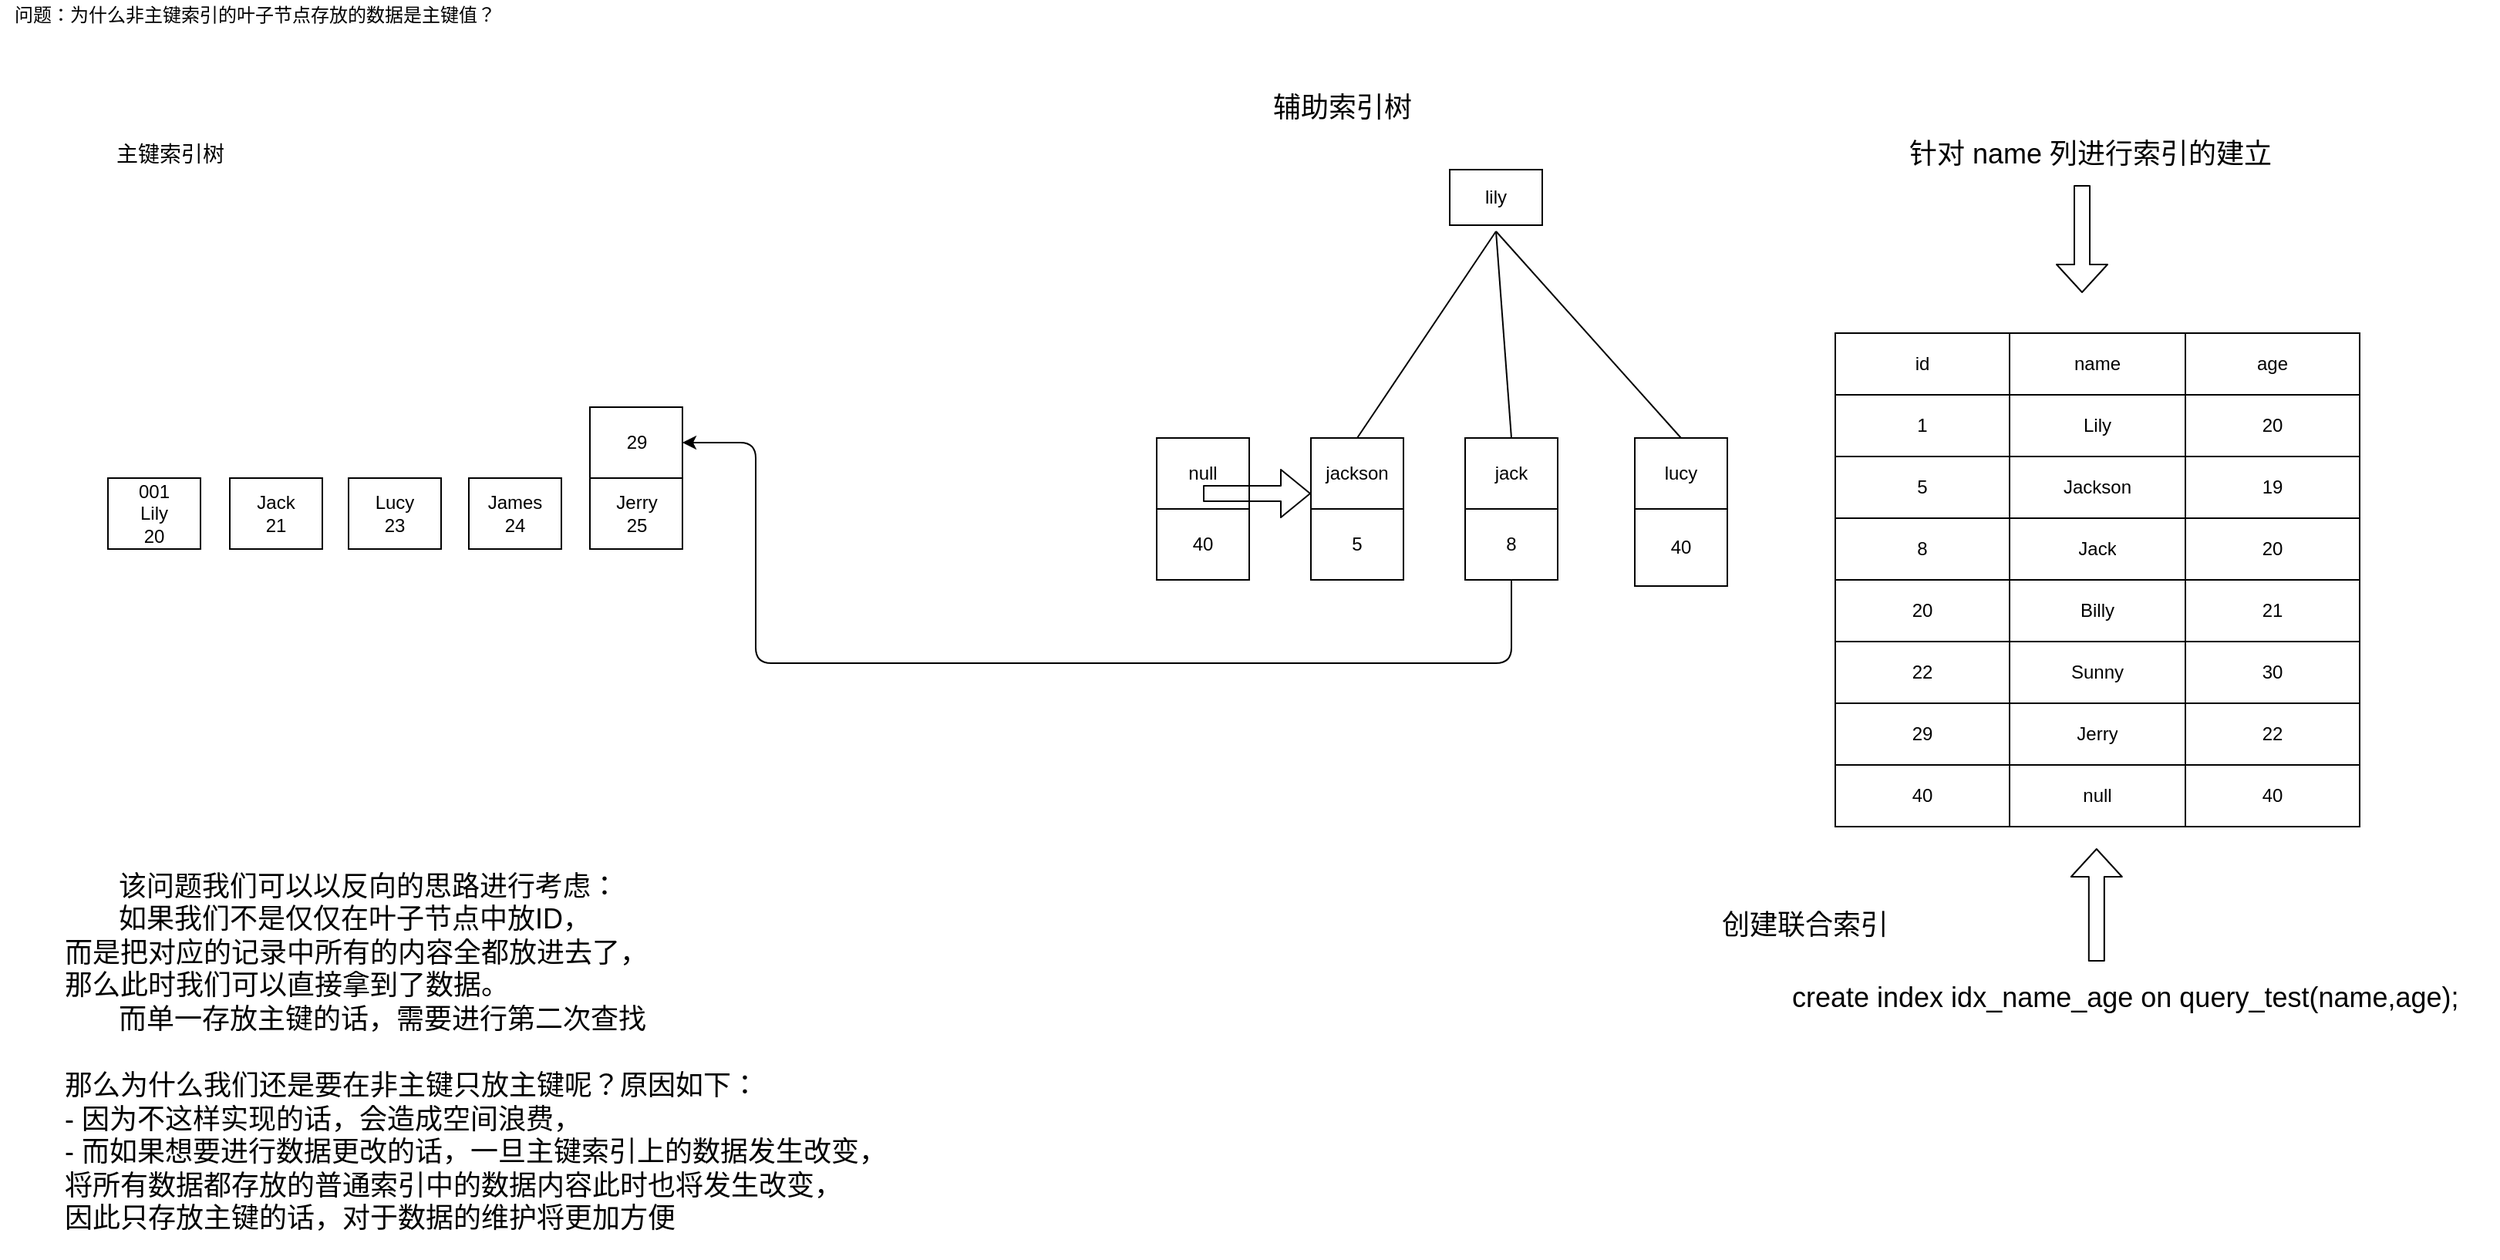 <mxfile version="14.9.6" type="github">
  <diagram id="cExTaso-KNT8QKJGvqpp" name="Page-1">
    <mxGraphModel dx="1645" dy="646" grid="1" gridSize="10" guides="1" tooltips="1" connect="1" arrows="1" fold="1" page="1" pageScale="1" pageWidth="827" pageHeight="1169" math="0" shadow="0">
      <root>
        <mxCell id="0" />
        <mxCell id="1" parent="0" />
        <mxCell id="x1zw4nd6OEulIW4w1ceg-1" value="" style="shape=image;verticalLabelPosition=bottom;labelBackgroundColor=#ffffff;verticalAlign=top;aspect=fixed;imageAspect=0;image=https://i.loli.net/2021/08/13/6gSBdHnD7qwvKIF.png;" parent="1" vertex="1">
          <mxGeometry x="80" y="170" width="730" height="292" as="geometry" />
        </mxCell>
        <mxCell id="x1zw4nd6OEulIW4w1ceg-2" value="001&lt;br&gt;Lily&lt;br&gt;20" style="rounded=0;whiteSpace=wrap;html=1;" parent="1" vertex="1">
          <mxGeometry x="120" y="430" width="60" height="46" as="geometry" />
        </mxCell>
        <mxCell id="x1zw4nd6OEulIW4w1ceg-3" value="Jack&lt;br&gt;21" style="rounded=0;whiteSpace=wrap;html=1;" parent="1" vertex="1">
          <mxGeometry x="199" y="430" width="60" height="46" as="geometry" />
        </mxCell>
        <mxCell id="x1zw4nd6OEulIW4w1ceg-4" value="Lucy&lt;br&gt;23" style="rounded=0;whiteSpace=wrap;html=1;" parent="1" vertex="1">
          <mxGeometry x="276" y="430" width="60" height="46" as="geometry" />
        </mxCell>
        <mxCell id="x1zw4nd6OEulIW4w1ceg-5" value="James&lt;br&gt;24" style="rounded=0;whiteSpace=wrap;html=1;" parent="1" vertex="1">
          <mxGeometry x="354" y="430" width="60" height="46" as="geometry" />
        </mxCell>
        <mxCell id="x1zw4nd6OEulIW4w1ceg-6" value="Jerry&lt;br&gt;25" style="rounded=0;whiteSpace=wrap;html=1;" parent="1" vertex="1">
          <mxGeometry x="432.5" y="430" width="60" height="46" as="geometry" />
        </mxCell>
        <mxCell id="x1zw4nd6OEulIW4w1ceg-7" value="29" style="rounded=0;whiteSpace=wrap;html=1;" parent="1" vertex="1">
          <mxGeometry x="432.5" y="384" width="60" height="46" as="geometry" />
        </mxCell>
        <mxCell id="x1zw4nd6OEulIW4w1ceg-8" value="lucy" style="rounded=0;whiteSpace=wrap;html=1;" parent="1" vertex="1">
          <mxGeometry x="1110" y="404" width="60" height="46" as="geometry" />
        </mxCell>
        <mxCell id="x1zw4nd6OEulIW4w1ceg-9" value="null" style="rounded=0;whiteSpace=wrap;html=1;" parent="1" vertex="1">
          <mxGeometry x="800" y="404" width="60" height="46" as="geometry" />
        </mxCell>
        <mxCell id="x1zw4nd6OEulIW4w1ceg-10" value="jackson" style="rounded=0;whiteSpace=wrap;html=1;" parent="1" vertex="1">
          <mxGeometry x="900" y="404" width="60" height="46" as="geometry" />
        </mxCell>
        <mxCell id="x1zw4nd6OEulIW4w1ceg-11" value="40" style="rounded=0;whiteSpace=wrap;html=1;" parent="1" vertex="1">
          <mxGeometry x="800" y="450" width="60" height="46" as="geometry" />
        </mxCell>
        <mxCell id="x1zw4nd6OEulIW4w1ceg-12" value="5" style="rounded=0;whiteSpace=wrap;html=1;" parent="1" vertex="1">
          <mxGeometry x="900" y="450" width="60" height="46" as="geometry" />
        </mxCell>
        <mxCell id="x1zw4nd6OEulIW4w1ceg-13" value="lily" style="rounded=0;whiteSpace=wrap;html=1;" parent="1" vertex="1">
          <mxGeometry x="990" y="230" width="60" height="36" as="geometry" />
        </mxCell>
        <mxCell id="x1zw4nd6OEulIW4w1ceg-14" value="jack" style="rounded=0;whiteSpace=wrap;html=1;" parent="1" vertex="1">
          <mxGeometry x="1000" y="404" width="60" height="46" as="geometry" />
        </mxCell>
        <mxCell id="x1zw4nd6OEulIW4w1ceg-15" value="8" style="rounded=0;whiteSpace=wrap;html=1;" parent="1" vertex="1">
          <mxGeometry x="1000" y="450" width="60" height="46" as="geometry" />
        </mxCell>
        <mxCell id="x1zw4nd6OEulIW4w1ceg-16" value="40" style="rounded=0;whiteSpace=wrap;html=1;" parent="1" vertex="1">
          <mxGeometry x="1110" y="450" width="60" height="50" as="geometry" />
        </mxCell>
        <mxCell id="x1zw4nd6OEulIW4w1ceg-17" value="" style="endArrow=none;html=1;exitX=0.5;exitY=0;exitDx=0;exitDy=0;" parent="1" source="x1zw4nd6OEulIW4w1ceg-14" edge="1">
          <mxGeometry width="50" height="50" relative="1" as="geometry">
            <mxPoint x="930" y="350" as="sourcePoint" />
            <mxPoint x="1020" y="270" as="targetPoint" />
          </mxGeometry>
        </mxCell>
        <mxCell id="x1zw4nd6OEulIW4w1ceg-18" value="" style="endArrow=none;html=1;entryX=0.5;entryY=0;entryDx=0;entryDy=0;" parent="1" target="x1zw4nd6OEulIW4w1ceg-8" edge="1">
          <mxGeometry width="50" height="50" relative="1" as="geometry">
            <mxPoint x="1020" y="270" as="sourcePoint" />
            <mxPoint x="1070" y="310" as="targetPoint" />
          </mxGeometry>
        </mxCell>
        <mxCell id="x1zw4nd6OEulIW4w1ceg-19" value="" style="endArrow=none;html=1;exitX=0.5;exitY=0;exitDx=0;exitDy=0;" parent="1" source="x1zw4nd6OEulIW4w1ceg-10" edge="1">
          <mxGeometry width="50" height="50" relative="1" as="geometry">
            <mxPoint x="1040" y="414" as="sourcePoint" />
            <mxPoint x="1020" y="270" as="targetPoint" />
          </mxGeometry>
        </mxCell>
        <mxCell id="x1zw4nd6OEulIW4w1ceg-20" value="" style="shape=flexArrow;endArrow=classic;html=1;" parent="1" edge="1">
          <mxGeometry width="50" height="50" relative="1" as="geometry">
            <mxPoint x="830" y="440" as="sourcePoint" />
            <mxPoint x="900" y="440" as="targetPoint" />
          </mxGeometry>
        </mxCell>
        <mxCell id="x1zw4nd6OEulIW4w1ceg-21" value="" style="endArrow=classic;html=1;exitX=0.5;exitY=1;exitDx=0;exitDy=0;entryX=1;entryY=0.5;entryDx=0;entryDy=0;" parent="1" source="x1zw4nd6OEulIW4w1ceg-15" target="x1zw4nd6OEulIW4w1ceg-7" edge="1">
          <mxGeometry width="50" height="50" relative="1" as="geometry">
            <mxPoint x="930" y="570" as="sourcePoint" />
            <mxPoint x="980" y="520" as="targetPoint" />
            <Array as="points">
              <mxPoint x="1030" y="550" />
              <mxPoint x="540" y="550" />
              <mxPoint x="540" y="407" />
            </Array>
          </mxGeometry>
        </mxCell>
        <mxCell id="x1zw4nd6OEulIW4w1ceg-22" value="" style="shape=table;html=1;whiteSpace=wrap;startSize=0;container=1;collapsible=0;childLayout=tableLayout;" parent="1" vertex="1">
          <mxGeometry x="1240" y="336" width="340" height="320" as="geometry" />
        </mxCell>
        <mxCell id="x1zw4nd6OEulIW4w1ceg-23" value="" style="shape=partialRectangle;html=1;whiteSpace=wrap;collapsible=0;dropTarget=0;pointerEvents=0;fillColor=none;top=0;left=0;bottom=0;right=0;points=[[0,0.5],[1,0.5]];portConstraint=eastwest;" parent="x1zw4nd6OEulIW4w1ceg-22" vertex="1">
          <mxGeometry width="340" height="40" as="geometry" />
        </mxCell>
        <mxCell id="x1zw4nd6OEulIW4w1ceg-24" value="id" style="shape=partialRectangle;html=1;whiteSpace=wrap;connectable=0;fillColor=none;top=0;left=0;bottom=0;right=0;overflow=hidden;pointerEvents=1;" parent="x1zw4nd6OEulIW4w1ceg-23" vertex="1">
          <mxGeometry width="113" height="40" as="geometry" />
        </mxCell>
        <mxCell id="x1zw4nd6OEulIW4w1ceg-25" value="name" style="shape=partialRectangle;html=1;whiteSpace=wrap;connectable=0;fillColor=none;top=0;left=0;bottom=0;right=0;overflow=hidden;pointerEvents=1;" parent="x1zw4nd6OEulIW4w1ceg-23" vertex="1">
          <mxGeometry x="113" width="114" height="40" as="geometry" />
        </mxCell>
        <mxCell id="x1zw4nd6OEulIW4w1ceg-26" value="age" style="shape=partialRectangle;html=1;whiteSpace=wrap;connectable=0;fillColor=none;top=0;left=0;bottom=0;right=0;overflow=hidden;pointerEvents=1;" parent="x1zw4nd6OEulIW4w1ceg-23" vertex="1">
          <mxGeometry x="227" width="113" height="40" as="geometry" />
        </mxCell>
        <mxCell id="x1zw4nd6OEulIW4w1ceg-27" value="" style="shape=partialRectangle;html=1;whiteSpace=wrap;collapsible=0;dropTarget=0;pointerEvents=0;fillColor=none;top=0;left=0;bottom=0;right=0;points=[[0,0.5],[1,0.5]];portConstraint=eastwest;" parent="x1zw4nd6OEulIW4w1ceg-22" vertex="1">
          <mxGeometry y="40" width="340" height="40" as="geometry" />
        </mxCell>
        <mxCell id="x1zw4nd6OEulIW4w1ceg-28" value="1" style="shape=partialRectangle;html=1;whiteSpace=wrap;connectable=0;fillColor=none;top=0;left=0;bottom=0;right=0;overflow=hidden;pointerEvents=1;" parent="x1zw4nd6OEulIW4w1ceg-27" vertex="1">
          <mxGeometry width="113" height="40" as="geometry" />
        </mxCell>
        <mxCell id="x1zw4nd6OEulIW4w1ceg-29" value="Lily" style="shape=partialRectangle;html=1;whiteSpace=wrap;connectable=0;fillColor=none;top=0;left=0;bottom=0;right=0;overflow=hidden;pointerEvents=1;" parent="x1zw4nd6OEulIW4w1ceg-27" vertex="1">
          <mxGeometry x="113" width="114" height="40" as="geometry" />
        </mxCell>
        <mxCell id="x1zw4nd6OEulIW4w1ceg-30" value="20" style="shape=partialRectangle;html=1;whiteSpace=wrap;connectable=0;fillColor=none;top=0;left=0;bottom=0;right=0;overflow=hidden;pointerEvents=1;" parent="x1zw4nd6OEulIW4w1ceg-27" vertex="1">
          <mxGeometry x="227" width="113" height="40" as="geometry" />
        </mxCell>
        <mxCell id="x1zw4nd6OEulIW4w1ceg-31" value="" style="shape=partialRectangle;html=1;whiteSpace=wrap;collapsible=0;dropTarget=0;pointerEvents=0;fillColor=none;top=0;left=0;bottom=0;right=0;points=[[0,0.5],[1,0.5]];portConstraint=eastwest;" parent="x1zw4nd6OEulIW4w1ceg-22" vertex="1">
          <mxGeometry y="80" width="340" height="40" as="geometry" />
        </mxCell>
        <mxCell id="x1zw4nd6OEulIW4w1ceg-32" value="5" style="shape=partialRectangle;html=1;whiteSpace=wrap;connectable=0;fillColor=none;top=0;left=0;bottom=0;right=0;overflow=hidden;pointerEvents=1;" parent="x1zw4nd6OEulIW4w1ceg-31" vertex="1">
          <mxGeometry width="113" height="40" as="geometry" />
        </mxCell>
        <mxCell id="x1zw4nd6OEulIW4w1ceg-33" value="Jackson" style="shape=partialRectangle;html=1;whiteSpace=wrap;connectable=0;fillColor=none;top=0;left=0;bottom=0;right=0;overflow=hidden;pointerEvents=1;" parent="x1zw4nd6OEulIW4w1ceg-31" vertex="1">
          <mxGeometry x="113" width="114" height="40" as="geometry" />
        </mxCell>
        <mxCell id="x1zw4nd6OEulIW4w1ceg-34" value="19" style="shape=partialRectangle;html=1;whiteSpace=wrap;connectable=0;fillColor=none;top=0;left=0;bottom=0;right=0;overflow=hidden;pointerEvents=1;" parent="x1zw4nd6OEulIW4w1ceg-31" vertex="1">
          <mxGeometry x="227" width="113" height="40" as="geometry" />
        </mxCell>
        <mxCell id="x1zw4nd6OEulIW4w1ceg-35" value="" style="shape=partialRectangle;html=1;whiteSpace=wrap;collapsible=0;dropTarget=0;pointerEvents=0;fillColor=none;top=0;left=0;bottom=0;right=0;points=[[0,0.5],[1,0.5]];portConstraint=eastwest;" parent="x1zw4nd6OEulIW4w1ceg-22" vertex="1">
          <mxGeometry y="120" width="340" height="40" as="geometry" />
        </mxCell>
        <mxCell id="x1zw4nd6OEulIW4w1ceg-36" value="8" style="shape=partialRectangle;html=1;whiteSpace=wrap;connectable=0;fillColor=none;top=0;left=0;bottom=0;right=0;overflow=hidden;pointerEvents=1;" parent="x1zw4nd6OEulIW4w1ceg-35" vertex="1">
          <mxGeometry width="113" height="40" as="geometry" />
        </mxCell>
        <mxCell id="x1zw4nd6OEulIW4w1ceg-37" value="Jack" style="shape=partialRectangle;html=1;whiteSpace=wrap;connectable=0;fillColor=none;top=0;left=0;bottom=0;right=0;overflow=hidden;pointerEvents=1;" parent="x1zw4nd6OEulIW4w1ceg-35" vertex="1">
          <mxGeometry x="113" width="114" height="40" as="geometry" />
        </mxCell>
        <mxCell id="x1zw4nd6OEulIW4w1ceg-38" value="20" style="shape=partialRectangle;html=1;whiteSpace=wrap;connectable=0;fillColor=none;top=0;left=0;bottom=0;right=0;overflow=hidden;pointerEvents=1;" parent="x1zw4nd6OEulIW4w1ceg-35" vertex="1">
          <mxGeometry x="227" width="113" height="40" as="geometry" />
        </mxCell>
        <mxCell id="x1zw4nd6OEulIW4w1ceg-39" value="" style="shape=partialRectangle;html=1;whiteSpace=wrap;collapsible=0;dropTarget=0;pointerEvents=0;fillColor=none;top=0;left=0;bottom=0;right=0;points=[[0,0.5],[1,0.5]];portConstraint=eastwest;" parent="x1zw4nd6OEulIW4w1ceg-22" vertex="1">
          <mxGeometry y="160" width="340" height="40" as="geometry" />
        </mxCell>
        <mxCell id="x1zw4nd6OEulIW4w1ceg-40" value="20" style="shape=partialRectangle;html=1;whiteSpace=wrap;connectable=0;fillColor=none;top=0;left=0;bottom=0;right=0;overflow=hidden;pointerEvents=1;" parent="x1zw4nd6OEulIW4w1ceg-39" vertex="1">
          <mxGeometry width="113" height="40" as="geometry" />
        </mxCell>
        <mxCell id="x1zw4nd6OEulIW4w1ceg-41" value="Billy" style="shape=partialRectangle;html=1;whiteSpace=wrap;connectable=0;fillColor=none;top=0;left=0;bottom=0;right=0;overflow=hidden;pointerEvents=1;" parent="x1zw4nd6OEulIW4w1ceg-39" vertex="1">
          <mxGeometry x="113" width="114" height="40" as="geometry" />
        </mxCell>
        <mxCell id="x1zw4nd6OEulIW4w1ceg-42" value="21" style="shape=partialRectangle;html=1;whiteSpace=wrap;connectable=0;fillColor=none;top=0;left=0;bottom=0;right=0;overflow=hidden;pointerEvents=1;" parent="x1zw4nd6OEulIW4w1ceg-39" vertex="1">
          <mxGeometry x="227" width="113" height="40" as="geometry" />
        </mxCell>
        <mxCell id="x1zw4nd6OEulIW4w1ceg-43" value="" style="shape=partialRectangle;html=1;whiteSpace=wrap;collapsible=0;dropTarget=0;pointerEvents=0;fillColor=none;top=0;left=0;bottom=0;right=0;points=[[0,0.5],[1,0.5]];portConstraint=eastwest;" parent="x1zw4nd6OEulIW4w1ceg-22" vertex="1">
          <mxGeometry y="200" width="340" height="40" as="geometry" />
        </mxCell>
        <mxCell id="x1zw4nd6OEulIW4w1ceg-44" value="22" style="shape=partialRectangle;html=1;whiteSpace=wrap;connectable=0;fillColor=none;top=0;left=0;bottom=0;right=0;overflow=hidden;pointerEvents=1;" parent="x1zw4nd6OEulIW4w1ceg-43" vertex="1">
          <mxGeometry width="113" height="40" as="geometry" />
        </mxCell>
        <mxCell id="x1zw4nd6OEulIW4w1ceg-45" value="Sunny" style="shape=partialRectangle;html=1;whiteSpace=wrap;connectable=0;fillColor=none;top=0;left=0;bottom=0;right=0;overflow=hidden;pointerEvents=1;" parent="x1zw4nd6OEulIW4w1ceg-43" vertex="1">
          <mxGeometry x="113" width="114" height="40" as="geometry" />
        </mxCell>
        <mxCell id="x1zw4nd6OEulIW4w1ceg-46" value="30" style="shape=partialRectangle;html=1;whiteSpace=wrap;connectable=0;fillColor=none;top=0;left=0;bottom=0;right=0;overflow=hidden;pointerEvents=1;" parent="x1zw4nd6OEulIW4w1ceg-43" vertex="1">
          <mxGeometry x="227" width="113" height="40" as="geometry" />
        </mxCell>
        <mxCell id="x1zw4nd6OEulIW4w1ceg-47" value="" style="shape=partialRectangle;html=1;whiteSpace=wrap;collapsible=0;dropTarget=0;pointerEvents=0;fillColor=none;top=0;left=0;bottom=0;right=0;points=[[0,0.5],[1,0.5]];portConstraint=eastwest;" parent="x1zw4nd6OEulIW4w1ceg-22" vertex="1">
          <mxGeometry y="240" width="340" height="40" as="geometry" />
        </mxCell>
        <mxCell id="x1zw4nd6OEulIW4w1ceg-48" value="29" style="shape=partialRectangle;html=1;whiteSpace=wrap;connectable=0;fillColor=none;top=0;left=0;bottom=0;right=0;overflow=hidden;pointerEvents=1;" parent="x1zw4nd6OEulIW4w1ceg-47" vertex="1">
          <mxGeometry width="113" height="40" as="geometry" />
        </mxCell>
        <mxCell id="x1zw4nd6OEulIW4w1ceg-49" value="Jerry" style="shape=partialRectangle;html=1;whiteSpace=wrap;connectable=0;fillColor=none;top=0;left=0;bottom=0;right=0;overflow=hidden;pointerEvents=1;" parent="x1zw4nd6OEulIW4w1ceg-47" vertex="1">
          <mxGeometry x="113" width="114" height="40" as="geometry" />
        </mxCell>
        <mxCell id="x1zw4nd6OEulIW4w1ceg-50" value="22" style="shape=partialRectangle;html=1;whiteSpace=wrap;connectable=0;fillColor=none;top=0;left=0;bottom=0;right=0;overflow=hidden;pointerEvents=1;" parent="x1zw4nd6OEulIW4w1ceg-47" vertex="1">
          <mxGeometry x="227" width="113" height="40" as="geometry" />
        </mxCell>
        <mxCell id="x1zw4nd6OEulIW4w1ceg-51" value="" style="shape=partialRectangle;html=1;whiteSpace=wrap;collapsible=0;dropTarget=0;pointerEvents=0;fillColor=none;top=0;left=0;bottom=0;right=0;points=[[0,0.5],[1,0.5]];portConstraint=eastwest;" parent="x1zw4nd6OEulIW4w1ceg-22" vertex="1">
          <mxGeometry y="280" width="340" height="40" as="geometry" />
        </mxCell>
        <mxCell id="x1zw4nd6OEulIW4w1ceg-52" value="40" style="shape=partialRectangle;html=1;whiteSpace=wrap;connectable=0;fillColor=none;top=0;left=0;bottom=0;right=0;overflow=hidden;pointerEvents=1;" parent="x1zw4nd6OEulIW4w1ceg-51" vertex="1">
          <mxGeometry width="113" height="40" as="geometry" />
        </mxCell>
        <mxCell id="x1zw4nd6OEulIW4w1ceg-53" value="null" style="shape=partialRectangle;html=1;whiteSpace=wrap;connectable=0;fillColor=none;top=0;left=0;bottom=0;right=0;overflow=hidden;pointerEvents=1;" parent="x1zw4nd6OEulIW4w1ceg-51" vertex="1">
          <mxGeometry x="113" width="114" height="40" as="geometry" />
        </mxCell>
        <mxCell id="x1zw4nd6OEulIW4w1ceg-54" value="40" style="shape=partialRectangle;html=1;whiteSpace=wrap;connectable=0;fillColor=none;top=0;left=0;bottom=0;right=0;overflow=hidden;pointerEvents=1;" parent="x1zw4nd6OEulIW4w1ceg-51" vertex="1">
          <mxGeometry x="227" width="113" height="40" as="geometry" />
        </mxCell>
        <mxCell id="x1zw4nd6OEulIW4w1ceg-55" value="" style="shape=flexArrow;endArrow=classic;html=1;endWidth=22;endSize=5.67;" parent="1" edge="1">
          <mxGeometry width="50" height="50" relative="1" as="geometry">
            <mxPoint x="1400" y="240" as="sourcePoint" />
            <mxPoint x="1400" y="310" as="targetPoint" />
          </mxGeometry>
        </mxCell>
        <mxCell id="x1zw4nd6OEulIW4w1ceg-60" value="问题：为什么非主键索引的叶子节点存放的数据是主键值？" style="text;html=1;align=center;verticalAlign=middle;resizable=0;points=[];autosize=1;strokeColor=none;" parent="1" vertex="1">
          <mxGeometry x="50" y="120" width="330" height="20" as="geometry" />
        </mxCell>
        <mxCell id="x1zw4nd6OEulIW4w1ceg-61" value="&lt;font style=&quot;font-size: 18px&quot;&gt;针对 name 列进行索引的建立&lt;/font&gt;" style="text;html=1;align=center;verticalAlign=middle;resizable=0;points=[];autosize=1;strokeColor=none;" parent="1" vertex="1">
          <mxGeometry x="1280" y="210" width="250" height="20" as="geometry" />
        </mxCell>
        <mxCell id="x1zw4nd6OEulIW4w1ceg-62" value="&lt;font style=&quot;font-size: 14px&quot;&gt;主键索引树&lt;/font&gt;" style="text;html=1;align=center;verticalAlign=middle;resizable=0;points=[];autosize=1;strokeColor=none;" parent="1" vertex="1">
          <mxGeometry x="115" y="210" width="90" height="20" as="geometry" />
        </mxCell>
        <mxCell id="i_mtiEkUjLZ6qvANidfd-1" value="&lt;font&gt;&lt;font style=&quot;font-size: 18px&quot;&gt;&lt;font&gt;&lt;font&gt;&lt;font&gt;&amp;nbsp; &amp;nbsp; &amp;nbsp; &amp;nbsp;该问题我们可以以反向的思路进行考虑：&lt;br&gt;&amp;nbsp; &amp;nbsp; &amp;nbsp; &amp;nbsp;如果我们不是仅仅在叶子节点中放ID，&lt;br&gt;而是把对应的记录中所有的内容全都放进去了，&lt;br&gt;那么此时我们可以直接拿到了数据。&lt;br&gt;&amp;nbsp; &amp;nbsp; &amp;nbsp; &amp;nbsp;而单一存放主键的话，需要进行第二次查找&lt;br&gt;&lt;br&gt;&lt;span style=&quot;text-align: center&quot;&gt;那么为什么我们还是要在非主键只放主键呢？原因如下：&lt;br&gt;&lt;/span&gt;&lt;/font&gt;- 因为不这样实现的话，会造成空间浪费，&lt;br&gt;&lt;/font&gt;- 而如果想要进行数据更改的话，一旦主键索引上的数据发生改变，&lt;br&gt;&lt;/font&gt;将所有数据都存放的普通索引中的数据内容此时也将发生改变，&lt;br&gt;因此只存放主键的话，对于数据的维护将更加方便&lt;br&gt;&lt;/font&gt;&lt;br&gt;&lt;/font&gt;" style="text;html=1;align=left;verticalAlign=middle;resizable=0;points=[];autosize=1;strokeColor=none;" parent="1" vertex="1">
          <mxGeometry x="90" y="710" width="550" height="200" as="geometry" />
        </mxCell>
        <mxCell id="i_mtiEkUjLZ6qvANidfd-3" value="&lt;font style=&quot;font-size: 18px&quot;&gt;辅助索引树&lt;/font&gt;" style="text;html=1;align=center;verticalAlign=middle;resizable=0;points=[];autosize=1;strokeColor=none;" parent="1" vertex="1">
          <mxGeometry x="865" y="180" width="110" height="20" as="geometry" />
        </mxCell>
        <mxCell id="u3Y5vEbEnL7WgV57h_9w-1" value="&lt;font style=&quot;font-size: 18px&quot;&gt;create index idx_name_age on query_test(name,age);&lt;/font&gt;" style="text;whiteSpace=wrap;html=1;" vertex="1" parent="1">
          <mxGeometry x="1210" y="750" width="460" height="30" as="geometry" />
        </mxCell>
        <mxCell id="u3Y5vEbEnL7WgV57h_9w-2" value="" style="shape=flexArrow;endArrow=classic;html=1;endWidth=22;endSize=5.67;" edge="1" parent="1">
          <mxGeometry width="50" height="50" relative="1" as="geometry">
            <mxPoint x="1409.41" y="743.529" as="sourcePoint" />
            <mxPoint x="1409.41" y="670" as="targetPoint" />
          </mxGeometry>
        </mxCell>
        <mxCell id="u3Y5vEbEnL7WgV57h_9w-3" value="&lt;font style=&quot;font-size: 18px&quot;&gt;创建联合索引&lt;/font&gt;" style="text;html=1;align=center;verticalAlign=middle;resizable=0;points=[];autosize=1;strokeColor=none;" vertex="1" parent="1">
          <mxGeometry x="1160" y="710" width="120" height="20" as="geometry" />
        </mxCell>
      </root>
    </mxGraphModel>
  </diagram>
</mxfile>
